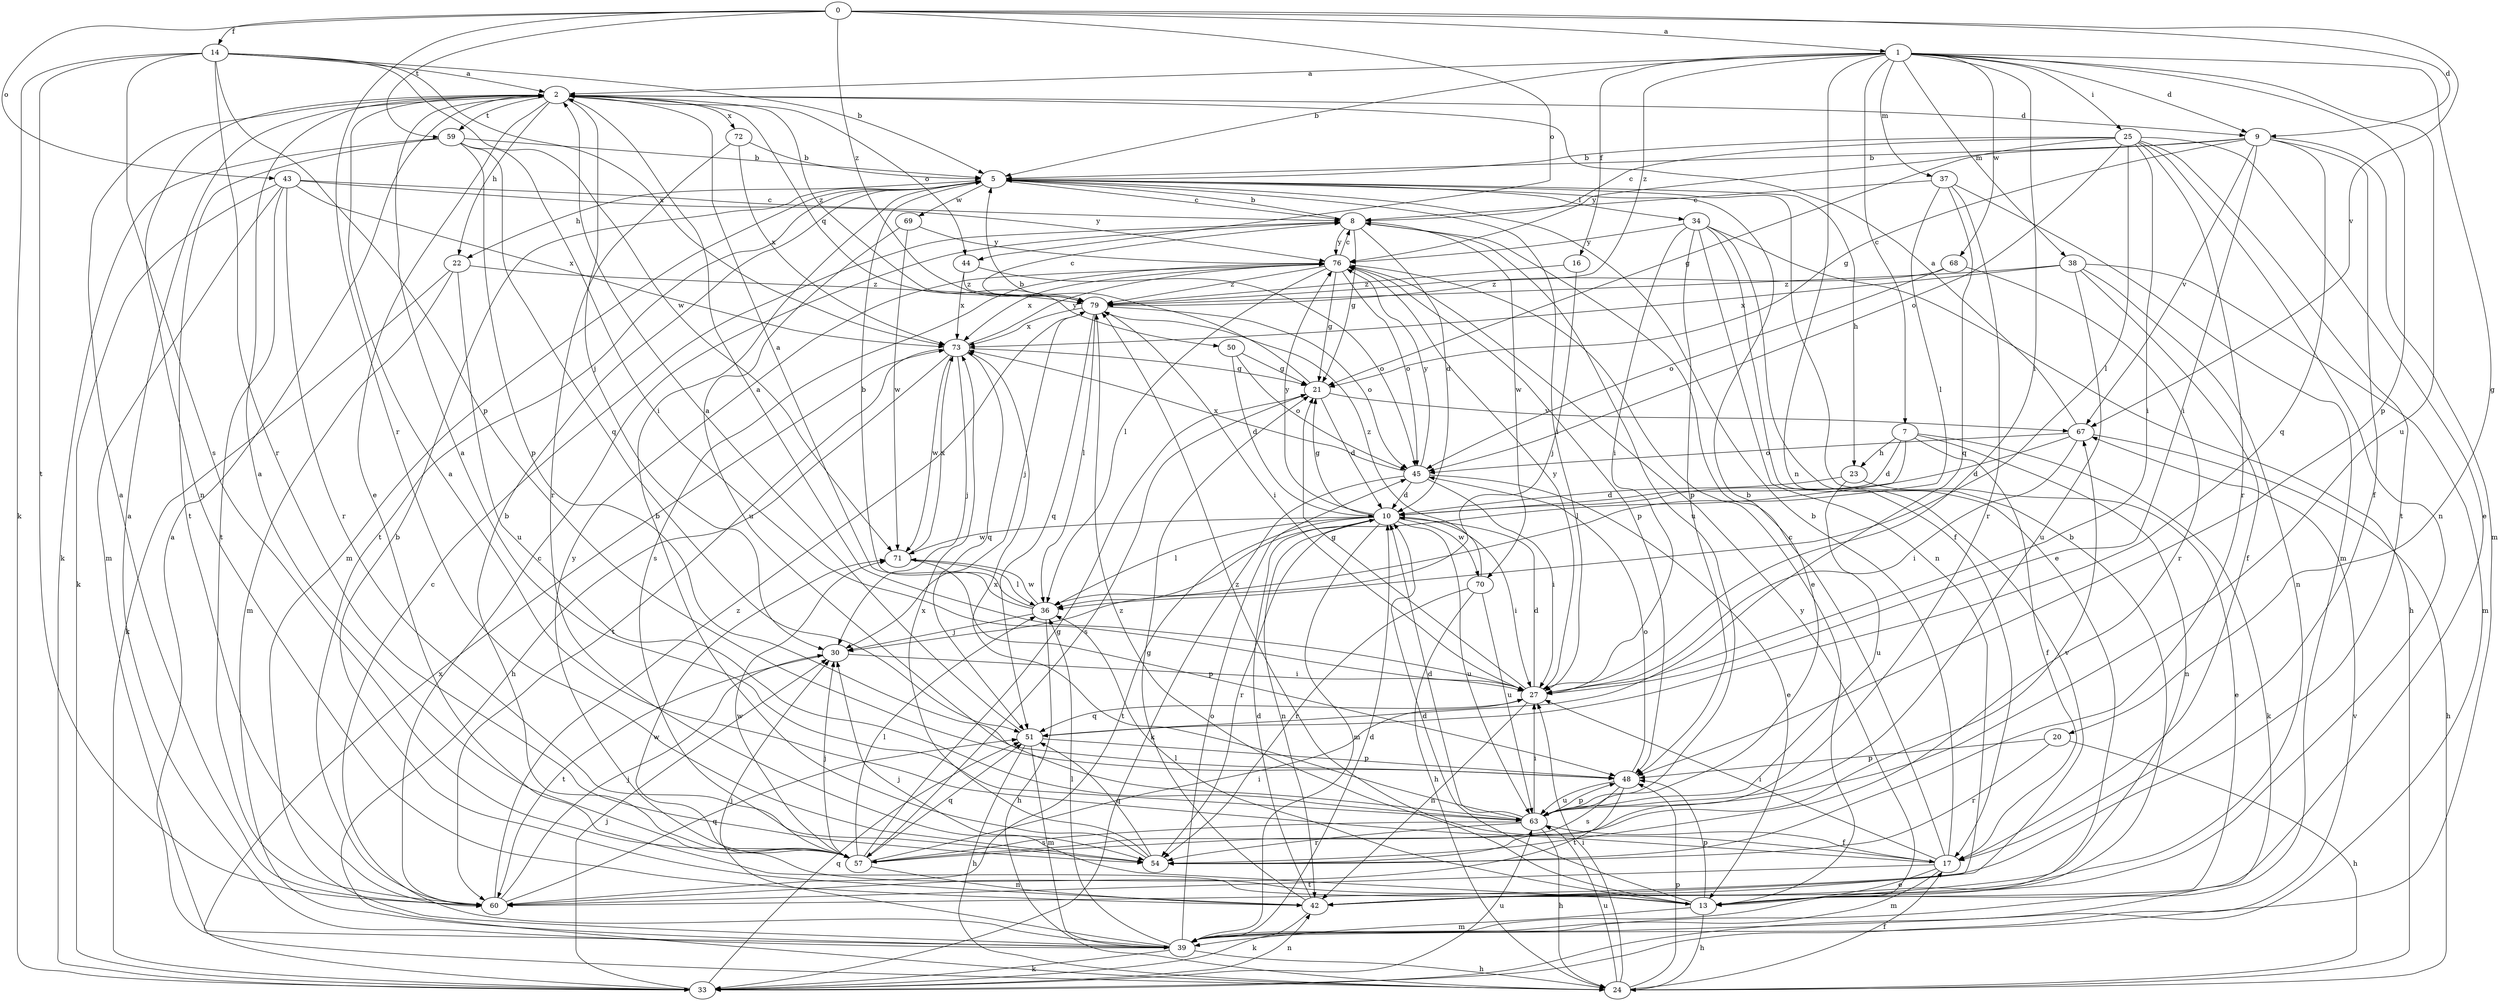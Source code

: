 strict digraph  {
0;
1;
2;
5;
7;
8;
9;
10;
13;
14;
16;
17;
20;
21;
22;
23;
24;
25;
27;
30;
33;
34;
36;
37;
38;
39;
42;
43;
44;
45;
48;
50;
51;
54;
57;
59;
60;
63;
67;
68;
69;
70;
71;
72;
73;
76;
79;
0 -> 1  [label=a];
0 -> 9  [label=d];
0 -> 14  [label=f];
0 -> 43  [label=o];
0 -> 44  [label=o];
0 -> 54  [label=r];
0 -> 59  [label=t];
0 -> 67  [label=v];
0 -> 79  [label=z];
1 -> 2  [label=a];
1 -> 5  [label=b];
1 -> 7  [label=c];
1 -> 9  [label=d];
1 -> 16  [label=f];
1 -> 20  [label=g];
1 -> 25  [label=i];
1 -> 27  [label=i];
1 -> 37  [label=m];
1 -> 38  [label=m];
1 -> 42  [label=n];
1 -> 48  [label=p];
1 -> 63  [label=u];
1 -> 68  [label=w];
1 -> 79  [label=z];
2 -> 9  [label=d];
2 -> 13  [label=e];
2 -> 22  [label=h];
2 -> 30  [label=j];
2 -> 42  [label=n];
2 -> 44  [label=o];
2 -> 50  [label=q];
2 -> 59  [label=t];
2 -> 72  [label=x];
2 -> 79  [label=z];
5 -> 8  [label=c];
5 -> 22  [label=h];
5 -> 23  [label=h];
5 -> 27  [label=i];
5 -> 34  [label=l];
5 -> 39  [label=m];
5 -> 60  [label=t];
5 -> 69  [label=w];
7 -> 10  [label=d];
7 -> 17  [label=f];
7 -> 23  [label=h];
7 -> 33  [label=k];
7 -> 36  [label=l];
7 -> 42  [label=n];
8 -> 5  [label=b];
8 -> 10  [label=d];
8 -> 21  [label=g];
8 -> 63  [label=u];
8 -> 70  [label=w];
8 -> 76  [label=y];
9 -> 5  [label=b];
9 -> 17  [label=f];
9 -> 21  [label=g];
9 -> 27  [label=i];
9 -> 39  [label=m];
9 -> 51  [label=q];
9 -> 67  [label=v];
9 -> 76  [label=y];
10 -> 21  [label=g];
10 -> 27  [label=i];
10 -> 36  [label=l];
10 -> 39  [label=m];
10 -> 42  [label=n];
10 -> 54  [label=r];
10 -> 60  [label=t];
10 -> 63  [label=u];
10 -> 70  [label=w];
10 -> 71  [label=w];
10 -> 76  [label=y];
13 -> 5  [label=b];
13 -> 10  [label=d];
13 -> 24  [label=h];
13 -> 30  [label=j];
13 -> 36  [label=l];
13 -> 39  [label=m];
13 -> 48  [label=p];
13 -> 71  [label=w];
13 -> 79  [label=z];
14 -> 2  [label=a];
14 -> 5  [label=b];
14 -> 33  [label=k];
14 -> 48  [label=p];
14 -> 54  [label=r];
14 -> 57  [label=s];
14 -> 60  [label=t];
14 -> 71  [label=w];
14 -> 73  [label=x];
16 -> 30  [label=j];
16 -> 79  [label=z];
17 -> 2  [label=a];
17 -> 5  [label=b];
17 -> 8  [label=c];
17 -> 13  [label=e];
17 -> 27  [label=i];
17 -> 39  [label=m];
17 -> 60  [label=t];
17 -> 79  [label=z];
20 -> 24  [label=h];
20 -> 48  [label=p];
20 -> 54  [label=r];
21 -> 5  [label=b];
21 -> 10  [label=d];
21 -> 57  [label=s];
21 -> 67  [label=v];
22 -> 33  [label=k];
22 -> 39  [label=m];
22 -> 63  [label=u];
22 -> 79  [label=z];
23 -> 10  [label=d];
23 -> 13  [label=e];
23 -> 63  [label=u];
24 -> 2  [label=a];
24 -> 17  [label=f];
24 -> 27  [label=i];
24 -> 48  [label=p];
24 -> 63  [label=u];
25 -> 5  [label=b];
25 -> 8  [label=c];
25 -> 13  [label=e];
25 -> 21  [label=g];
25 -> 27  [label=i];
25 -> 36  [label=l];
25 -> 42  [label=n];
25 -> 45  [label=o];
25 -> 54  [label=r];
25 -> 60  [label=t];
27 -> 2  [label=a];
27 -> 10  [label=d];
27 -> 21  [label=g];
27 -> 42  [label=n];
27 -> 51  [label=q];
27 -> 76  [label=y];
30 -> 27  [label=i];
30 -> 60  [label=t];
33 -> 30  [label=j];
33 -> 42  [label=n];
33 -> 51  [label=q];
33 -> 63  [label=u];
33 -> 67  [label=v];
33 -> 73  [label=x];
34 -> 13  [label=e];
34 -> 17  [label=f];
34 -> 24  [label=h];
34 -> 27  [label=i];
34 -> 42  [label=n];
34 -> 48  [label=p];
34 -> 76  [label=y];
36 -> 2  [label=a];
36 -> 5  [label=b];
36 -> 24  [label=h];
36 -> 30  [label=j];
36 -> 71  [label=w];
37 -> 8  [label=c];
37 -> 36  [label=l];
37 -> 39  [label=m];
37 -> 51  [label=q];
37 -> 54  [label=r];
38 -> 17  [label=f];
38 -> 39  [label=m];
38 -> 42  [label=n];
38 -> 63  [label=u];
38 -> 73  [label=x];
38 -> 79  [label=z];
39 -> 2  [label=a];
39 -> 8  [label=c];
39 -> 10  [label=d];
39 -> 24  [label=h];
39 -> 30  [label=j];
39 -> 33  [label=k];
39 -> 36  [label=l];
39 -> 45  [label=o];
39 -> 76  [label=y];
42 -> 5  [label=b];
42 -> 10  [label=d];
42 -> 21  [label=g];
42 -> 33  [label=k];
43 -> 8  [label=c];
43 -> 33  [label=k];
43 -> 39  [label=m];
43 -> 54  [label=r];
43 -> 60  [label=t];
43 -> 73  [label=x];
43 -> 76  [label=y];
44 -> 45  [label=o];
44 -> 73  [label=x];
44 -> 79  [label=z];
45 -> 10  [label=d];
45 -> 13  [label=e];
45 -> 27  [label=i];
45 -> 33  [label=k];
45 -> 73  [label=x];
45 -> 76  [label=y];
48 -> 45  [label=o];
48 -> 57  [label=s];
48 -> 60  [label=t];
48 -> 63  [label=u];
50 -> 10  [label=d];
50 -> 21  [label=g];
50 -> 45  [label=o];
51 -> 2  [label=a];
51 -> 24  [label=h];
51 -> 39  [label=m];
51 -> 48  [label=p];
54 -> 5  [label=b];
54 -> 51  [label=q];
54 -> 73  [label=x];
57 -> 2  [label=a];
57 -> 5  [label=b];
57 -> 21  [label=g];
57 -> 27  [label=i];
57 -> 30  [label=j];
57 -> 36  [label=l];
57 -> 42  [label=n];
57 -> 51  [label=q];
57 -> 67  [label=v];
57 -> 71  [label=w];
57 -> 76  [label=y];
59 -> 5  [label=b];
59 -> 27  [label=i];
59 -> 33  [label=k];
59 -> 48  [label=p];
59 -> 51  [label=q];
59 -> 60  [label=t];
60 -> 2  [label=a];
60 -> 8  [label=c];
60 -> 30  [label=j];
60 -> 51  [label=q];
60 -> 79  [label=z];
63 -> 2  [label=a];
63 -> 5  [label=b];
63 -> 10  [label=d];
63 -> 17  [label=f];
63 -> 24  [label=h];
63 -> 27  [label=i];
63 -> 48  [label=p];
63 -> 54  [label=r];
63 -> 57  [label=s];
63 -> 73  [label=x];
67 -> 2  [label=a];
67 -> 10  [label=d];
67 -> 24  [label=h];
67 -> 27  [label=i];
67 -> 45  [label=o];
68 -> 45  [label=o];
68 -> 54  [label=r];
68 -> 79  [label=z];
69 -> 63  [label=u];
69 -> 71  [label=w];
69 -> 76  [label=y];
70 -> 24  [label=h];
70 -> 54  [label=r];
70 -> 63  [label=u];
70 -> 79  [label=z];
71 -> 36  [label=l];
71 -> 48  [label=p];
71 -> 73  [label=x];
72 -> 5  [label=b];
72 -> 54  [label=r];
72 -> 73  [label=x];
73 -> 21  [label=g];
73 -> 24  [label=h];
73 -> 30  [label=j];
73 -> 51  [label=q];
73 -> 60  [label=t];
73 -> 71  [label=w];
73 -> 76  [label=y];
76 -> 8  [label=c];
76 -> 13  [label=e];
76 -> 21  [label=g];
76 -> 36  [label=l];
76 -> 45  [label=o];
76 -> 48  [label=p];
76 -> 57  [label=s];
76 -> 73  [label=x];
76 -> 79  [label=z];
79 -> 8  [label=c];
79 -> 27  [label=i];
79 -> 30  [label=j];
79 -> 36  [label=l];
79 -> 45  [label=o];
79 -> 51  [label=q];
79 -> 73  [label=x];
}
